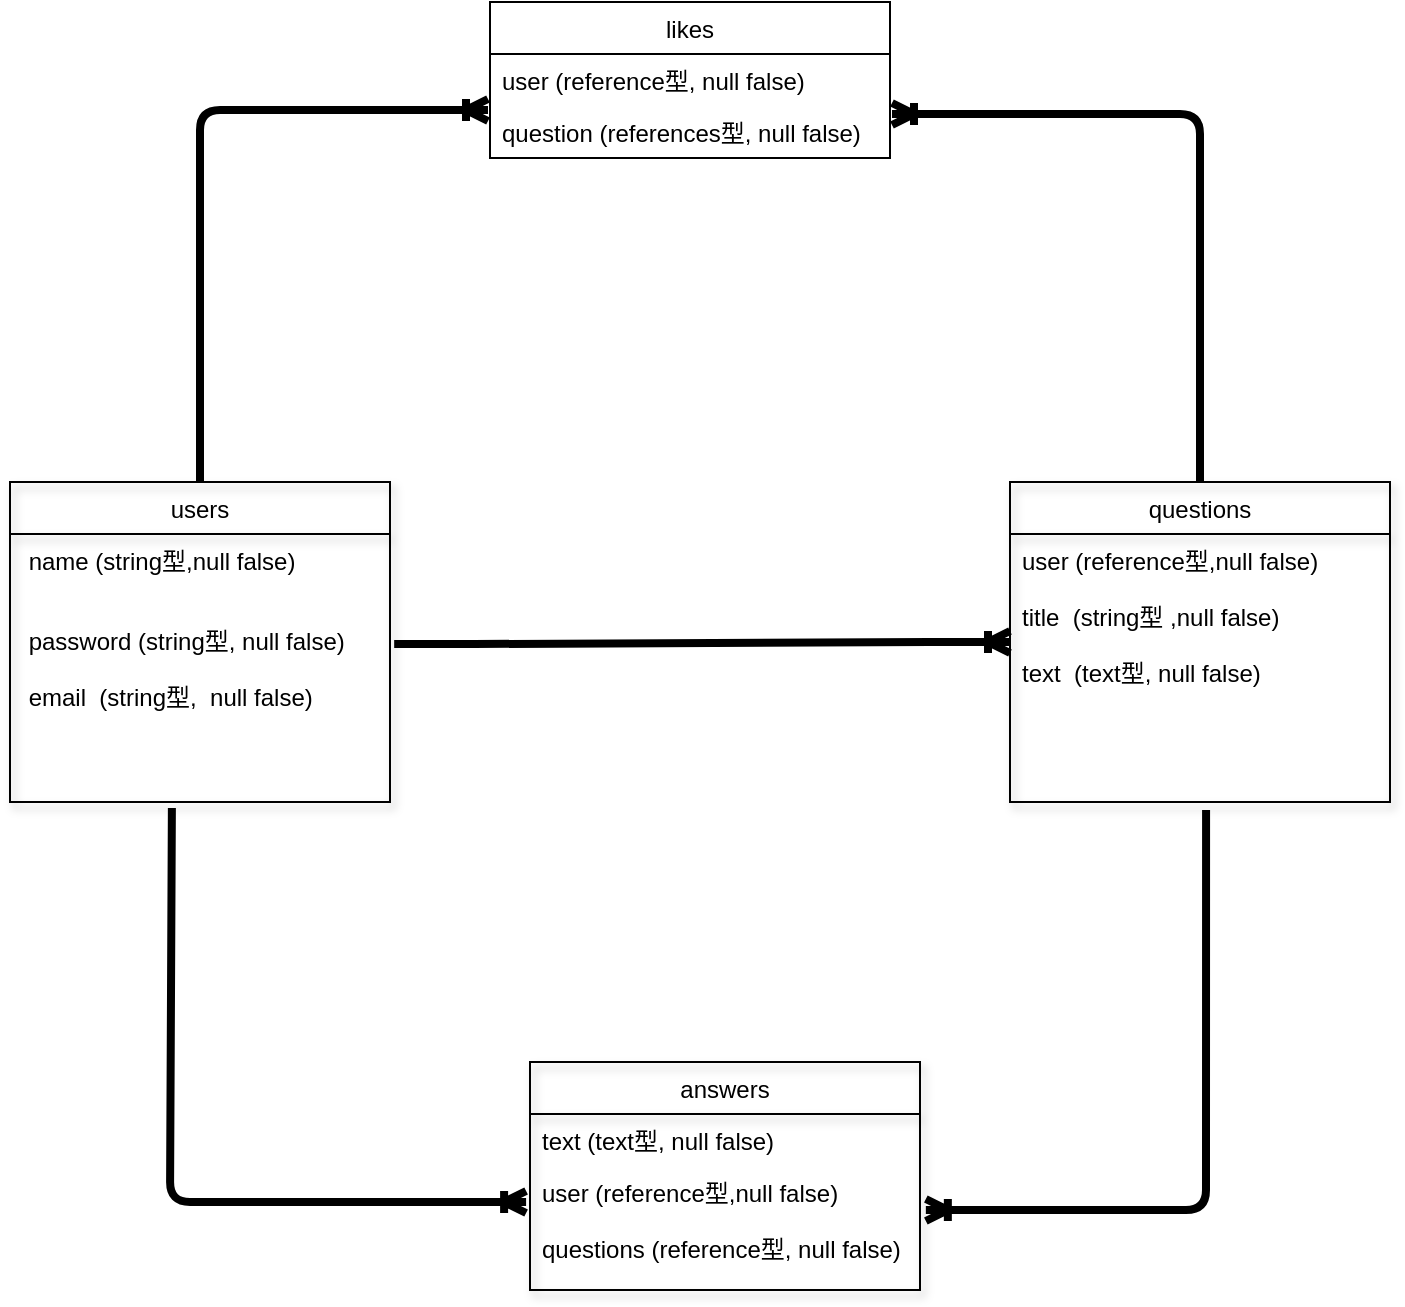 <mxfile version="13.6.5" pages="2">
    <diagram id="yX_yqX8jdpuUeVe9zCYm" name="ページ1">
        <mxGraphModel dx="728" dy="421" grid="1" gridSize="10" guides="1" tooltips="1" connect="1" arrows="1" fold="1" page="1" pageScale="1" pageWidth="827" pageHeight="1169" math="0" shadow="0">
            <root>
                <mxCell id="0"/>
                <mxCell id="1" parent="0"/>
                <mxCell id="iT-gyRg1ZKcaArUr5mcv-94" value="" style="edgeStyle=entityRelationEdgeStyle;fontSize=12;html=1;endArrow=ERoneToMany;entryX=0;entryY=0.403;entryDx=0;entryDy=0;entryPerimeter=0;strokeWidth=4;exitX=1.011;exitY=0.269;exitDx=0;exitDy=0;exitPerimeter=0;" parent="1" source="iT-gyRg1ZKcaArUr5mcv-83" target="iT-gyRg1ZKcaArUr5mcv-87" edge="1">
                    <mxGeometry width="100" height="100" relative="1" as="geometry">
                        <mxPoint x="330" y="520" as="sourcePoint"/>
                        <mxPoint x="430" y="420" as="targetPoint"/>
                    </mxGeometry>
                </mxCell>
                <mxCell id="iT-gyRg1ZKcaArUr5mcv-96" value="" style="fontSize=12;html=1;endArrow=ERoneToMany;strokeWidth=4;exitX=0.516;exitY=1.03;exitDx=0;exitDy=0;exitPerimeter=0;entryX=1.015;entryY=0.355;entryDx=0;entryDy=0;entryPerimeter=0;" parent="1" source="iT-gyRg1ZKcaArUr5mcv-87" target="iT-gyRg1ZKcaArUr5mcv-92" edge="1">
                    <mxGeometry width="100" height="100" relative="1" as="geometry">
                        <mxPoint x="470" y="730" as="sourcePoint"/>
                        <mxPoint x="570" y="630" as="targetPoint"/>
                        <Array as="points">
                            <mxPoint x="638" y="764"/>
                        </Array>
                    </mxGeometry>
                </mxCell>
                <mxCell id="iT-gyRg1ZKcaArUr5mcv-97" value="" style="fontSize=12;html=1;endArrow=ERoneToMany;strokeWidth=4;entryX=-0.01;entryY=0.29;entryDx=0;entryDy=0;exitX=0.426;exitY=1.028;exitDx=0;exitDy=0;exitPerimeter=0;entryPerimeter=0;" parent="1" source="iT-gyRg1ZKcaArUr5mcv-83" target="iT-gyRg1ZKcaArUr5mcv-92" edge="1">
                    <mxGeometry width="100" height="100" relative="1" as="geometry">
                        <mxPoint x="240" y="630" as="sourcePoint"/>
                        <mxPoint x="390" y="560" as="targetPoint"/>
                        <Array as="points">
                            <mxPoint x="120" y="760"/>
                        </Array>
                    </mxGeometry>
                </mxCell>
                <mxCell id="iT-gyRg1ZKcaArUr5mcv-85" value="questions" style="swimlane;fontStyle=0;childLayout=stackLayout;horizontal=1;startSize=26;fillColor=none;horizontalStack=0;resizeParent=1;resizeParentMax=0;resizeLast=0;collapsible=1;marginBottom=0;rounded=0;shadow=1;sketch=0;" parent="1" vertex="1">
                    <mxGeometry x="540" y="400" width="190" height="160" as="geometry"/>
                </mxCell>
                <mxCell id="iT-gyRg1ZKcaArUr5mcv-87" value="user (reference型,null false)&#10;&#10;title  (string型 ,null false)&#10;&#10;text  (text型, null false)" style="text;strokeColor=none;fillColor=none;align=left;verticalAlign=top;spacingLeft=4;spacingRight=4;overflow=hidden;rotatable=0;points=[[0,0.5],[1,0.5]];portConstraint=eastwest;" parent="iT-gyRg1ZKcaArUr5mcv-85" vertex="1">
                    <mxGeometry y="26" width="190" height="134" as="geometry"/>
                </mxCell>
                <mxCell id="iT-gyRg1ZKcaArUr5mcv-81" value="users" style="swimlane;fontStyle=0;childLayout=stackLayout;horizontal=1;startSize=26;fillColor=none;horizontalStack=0;resizeParent=1;resizeParentMax=0;resizeLast=0;collapsible=1;marginBottom=0;rounded=0;shadow=1;sketch=0;" parent="1" vertex="1">
                    <mxGeometry x="40" y="400" width="190" height="160" as="geometry"/>
                </mxCell>
                <mxCell id="iT-gyRg1ZKcaArUr5mcv-82" value=" name (string型,null false)" style="text;strokeColor=none;fillColor=none;align=left;verticalAlign=top;spacingLeft=4;spacingRight=4;overflow=hidden;rotatable=0;points=[[0,0.5],[1,0.5]];portConstraint=eastwest;" parent="iT-gyRg1ZKcaArUr5mcv-81" vertex="1">
                    <mxGeometry y="26" width="190" height="26" as="geometry"/>
                </mxCell>
                <mxCell id="iT-gyRg1ZKcaArUr5mcv-83" value="&#10; password (string型, null false)&#10;&#10; email  (string型,  null false)&#10;" style="text;strokeColor=none;fillColor=none;align=left;verticalAlign=top;spacingLeft=4;spacingRight=4;overflow=hidden;rotatable=0;points=[[0,0.5],[1,0.5]];portConstraint=eastwest;" parent="iT-gyRg1ZKcaArUr5mcv-81" vertex="1">
                    <mxGeometry y="52" width="190" height="108" as="geometry"/>
                </mxCell>
                <mxCell id="RuDV0ns_qOd5qW8-8G7y-2" value="likes" style="swimlane;fontStyle=0;childLayout=stackLayout;horizontal=1;startSize=26;fillColor=none;horizontalStack=0;resizeParent=1;resizeParentMax=0;resizeLast=0;collapsible=1;marginBottom=0;" vertex="1" parent="1">
                    <mxGeometry x="280" y="160" width="200" height="78" as="geometry"/>
                </mxCell>
                <mxCell id="RuDV0ns_qOd5qW8-8G7y-3" value="user (reference型, null false)" style="text;strokeColor=none;fillColor=none;align=left;verticalAlign=top;spacingLeft=4;spacingRight=4;overflow=hidden;rotatable=0;points=[[0,0.5],[1,0.5]];portConstraint=eastwest;" vertex="1" parent="RuDV0ns_qOd5qW8-8G7y-2">
                    <mxGeometry y="26" width="200" height="26" as="geometry"/>
                </mxCell>
                <mxCell id="RuDV0ns_qOd5qW8-8G7y-4" value="question (references型, null false)" style="text;strokeColor=none;fillColor=none;align=left;verticalAlign=top;spacingLeft=4;spacingRight=4;overflow=hidden;rotatable=0;points=[[0,0.5],[1,0.5]];portConstraint=eastwest;" vertex="1" parent="RuDV0ns_qOd5qW8-8G7y-2">
                    <mxGeometry y="52" width="200" height="26" as="geometry"/>
                </mxCell>
                <mxCell id="iT-gyRg1ZKcaArUr5mcv-89" value="answers" style="swimlane;fontStyle=0;childLayout=stackLayout;horizontal=1;startSize=26;fillColor=none;horizontalStack=0;resizeParent=1;resizeParentMax=0;resizeLast=0;collapsible=1;marginBottom=0;rounded=0;shadow=1;sketch=0;" parent="1" vertex="1">
                    <mxGeometry x="300" y="690" width="195" height="114" as="geometry"/>
                </mxCell>
                <mxCell id="iT-gyRg1ZKcaArUr5mcv-91" value="text (text型, null false)" style="text;strokeColor=none;fillColor=none;align=left;verticalAlign=top;spacingLeft=4;spacingRight=4;overflow=hidden;rotatable=0;points=[[0,0.5],[1,0.5]];portConstraint=eastwest;" parent="iT-gyRg1ZKcaArUr5mcv-89" vertex="1">
                    <mxGeometry y="26" width="195" height="26" as="geometry"/>
                </mxCell>
                <mxCell id="iT-gyRg1ZKcaArUr5mcv-92" value="user (reference型,null false)&#10;&#10;questions (reference型, null false)" style="text;strokeColor=none;fillColor=none;align=left;verticalAlign=top;spacingLeft=4;spacingRight=4;overflow=hidden;rotatable=0;points=[[0,0.5],[1,0.5]];portConstraint=eastwest;" parent="iT-gyRg1ZKcaArUr5mcv-89" vertex="1">
                    <mxGeometry y="52" width="195" height="62" as="geometry"/>
                </mxCell>
                <mxCell id="RuDV0ns_qOd5qW8-8G7y-6" value="" style="fontSize=12;html=1;endArrow=ERoneToMany;exitX=0.5;exitY=0;exitDx=0;exitDy=0;entryX=-0.005;entryY=1.077;entryDx=0;entryDy=0;entryPerimeter=0;strokeWidth=4;edgeStyle=orthogonalEdgeStyle;" edge="1" parent="1" source="iT-gyRg1ZKcaArUr5mcv-81" target="RuDV0ns_qOd5qW8-8G7y-3">
                    <mxGeometry width="100" height="100" relative="1" as="geometry">
                        <mxPoint x="110" y="330" as="sourcePoint"/>
                        <mxPoint x="210" y="230" as="targetPoint"/>
                    </mxGeometry>
                </mxCell>
                <mxCell id="RuDV0ns_qOd5qW8-8G7y-9" value="" style="edgeStyle=orthogonalEdgeStyle;fontSize=12;html=1;endArrow=ERoneToMany;strokeWidth=4;entryX=1.005;entryY=0.154;entryDx=0;entryDy=0;entryPerimeter=0;exitX=0.5;exitY=0;exitDx=0;exitDy=0;" edge="1" parent="1" source="iT-gyRg1ZKcaArUr5mcv-85" target="RuDV0ns_qOd5qW8-8G7y-4">
                    <mxGeometry width="100" height="100" relative="1" as="geometry">
                        <mxPoint x="550" y="350" as="sourcePoint"/>
                        <mxPoint x="650" y="250" as="targetPoint"/>
                    </mxGeometry>
                </mxCell>
            </root>
        </mxGraphModel>
    </diagram>
    <diagram id="U3gqhd7wp2hUfZpXkR6p" name="ページ2">
        <mxGraphModel dx="968" dy="421" grid="1" gridSize="10" guides="1" tooltips="1" connect="1" arrows="1" fold="1" page="1" pageScale="1" pageWidth="827" pageHeight="1169" math="0" shadow="0">
            <root>
                <mxCell id="XN_JLHMMr3tYMTC_3-U5-0"/>
                <mxCell id="XN_JLHMMr3tYMTC_3-U5-1" parent="XN_JLHMMr3tYMTC_3-U5-0"/>
                <mxCell id="q8jGWKGtsOJht0nI2R8Y-2" style="edgeStyle=orthogonalEdgeStyle;rounded=0;orthogonalLoop=1;jettySize=auto;html=1;exitX=0.25;exitY=1;exitDx=0;exitDy=0;entryX=0.25;entryY=0;entryDx=0;entryDy=0;" parent="XN_JLHMMr3tYMTC_3-U5-1" source="fM_XXA8-CCg5Z8n69X-C-0" target="fM_XXA8-CCg5Z8n69X-C-5" edge="1">
                    <mxGeometry relative="1" as="geometry"/>
                </mxCell>
                <mxCell id="fM_XXA8-CCg5Z8n69X-C-0" value="トップページ&lt;br&gt;index" style="rounded=0;whiteSpace=wrap;html=1;" parent="XN_JLHMMr3tYMTC_3-U5-1" vertex="1">
                    <mxGeometry x="300" y="220" width="120" height="60" as="geometry"/>
                </mxCell>
                <mxCell id="fM_XXA8-CCg5Z8n69X-C-1" value="新規質問ページ&lt;br&gt;new" style="rounded=0;whiteSpace=wrap;html=1;" parent="XN_JLHMMr3tYMTC_3-U5-1" vertex="1">
                    <mxGeometry x="300" y="80" width="120" height="60" as="geometry"/>
                </mxCell>
                <mxCell id="fM_XXA8-CCg5Z8n69X-C-2" value="・新規登録&lt;br&gt;・ログイン" style="rounded=0;whiteSpace=wrap;html=1;" parent="XN_JLHMMr3tYMTC_3-U5-1" vertex="1">
                    <mxGeometry x="70" y="220" width="120" height="60" as="geometry"/>
                </mxCell>
                <mxCell id="fM_XXA8-CCg5Z8n69X-C-3" value="投稿の&lt;br&gt;編集ページ&lt;br&gt;edit" style="rounded=0;whiteSpace=wrap;html=1;" parent="XN_JLHMMr3tYMTC_3-U5-1" vertex="1">
                    <mxGeometry x="520" y="220" width="120" height="60" as="geometry"/>
                </mxCell>
                <mxCell id="q8jGWKGtsOJht0nI2R8Y-0" style="edgeStyle=orthogonalEdgeStyle;rounded=0;orthogonalLoop=1;jettySize=auto;html=1;entryX=0.75;entryY=1;entryDx=0;entryDy=0;exitX=0.75;exitY=0;exitDx=0;exitDy=0;" parent="XN_JLHMMr3tYMTC_3-U5-1" source="fM_XXA8-CCg5Z8n69X-C-5" target="fM_XXA8-CCg5Z8n69X-C-0" edge="1">
                    <mxGeometry relative="1" as="geometry">
                        <Array as="points">
                            <mxPoint x="390" y="320"/>
                            <mxPoint x="390" y="320"/>
                        </Array>
                    </mxGeometry>
                </mxCell>
                <mxCell id="fM_XXA8-CCg5Z8n69X-C-5" value="投稿の&lt;br&gt;詳細ページ&lt;br&gt;show" style="rounded=0;whiteSpace=wrap;html=1;" parent="XN_JLHMMr3tYMTC_3-U5-1" vertex="1">
                    <mxGeometry x="300" y="360" width="120" height="60" as="geometry"/>
                </mxCell>
                <mxCell id="fM_XXA8-CCg5Z8n69X-C-6" value="回答一覧" style="rounded=0;whiteSpace=wrap;html=1;" parent="XN_JLHMMr3tYMTC_3-U5-1" vertex="1">
                    <mxGeometry x="300" y="500" width="120" height="60" as="geometry"/>
                </mxCell>
                <mxCell id="fM_XXA8-CCg5Z8n69X-C-8" value="" style="endArrow=classic;html=1;entryX=0.75;entryY=1;entryDx=0;entryDy=0;exitX=0.75;exitY=0;exitDx=0;exitDy=0;" parent="XN_JLHMMr3tYMTC_3-U5-1" source="fM_XXA8-CCg5Z8n69X-C-0" target="fM_XXA8-CCg5Z8n69X-C-1" edge="1">
                    <mxGeometry width="50" height="50" relative="1" as="geometry">
                        <mxPoint x="340" y="210" as="sourcePoint"/>
                        <mxPoint x="390" y="160" as="targetPoint"/>
                        <Array as="points">
                            <mxPoint x="390" y="180"/>
                        </Array>
                    </mxGeometry>
                </mxCell>
                <mxCell id="fM_XXA8-CCg5Z8n69X-C-10" value="" style="endArrow=classic;html=1;exitX=0.25;exitY=1;exitDx=0;exitDy=0;" parent="XN_JLHMMr3tYMTC_3-U5-1" source="fM_XXA8-CCg5Z8n69X-C-1" edge="1">
                    <mxGeometry width="50" height="50" relative="1" as="geometry">
                        <mxPoint x="310" y="190" as="sourcePoint"/>
                        <mxPoint x="330" y="216" as="targetPoint"/>
                    </mxGeometry>
                </mxCell>
                <mxCell id="fM_XXA8-CCg5Z8n69X-C-11" value="" style="endArrow=classic;html=1;exitX=0;exitY=0.25;exitDx=0;exitDy=0;entryX=1;entryY=0.25;entryDx=0;entryDy=0;" parent="XN_JLHMMr3tYMTC_3-U5-1" source="fM_XXA8-CCg5Z8n69X-C-0" target="fM_XXA8-CCg5Z8n69X-C-2" edge="1">
                    <mxGeometry width="50" height="50" relative="1" as="geometry">
                        <mxPoint x="210" y="270" as="sourcePoint"/>
                        <mxPoint x="260" y="220" as="targetPoint"/>
                    </mxGeometry>
                </mxCell>
                <mxCell id="fM_XXA8-CCg5Z8n69X-C-12" value="" style="endArrow=classic;html=1;entryX=0;entryY=0.75;entryDx=0;entryDy=0;exitX=1;exitY=0.75;exitDx=0;exitDy=0;" parent="XN_JLHMMr3tYMTC_3-U5-1" source="fM_XXA8-CCg5Z8n69X-C-2" target="fM_XXA8-CCg5Z8n69X-C-0" edge="1">
                    <mxGeometry width="50" height="50" relative="1" as="geometry">
                        <mxPoint x="220" y="300" as="sourcePoint"/>
                        <mxPoint x="270" y="250" as="targetPoint"/>
                    </mxGeometry>
                </mxCell>
                <mxCell id="fM_XXA8-CCg5Z8n69X-C-13" value="" style="endArrow=classic;html=1;entryX=0;entryY=0.5;entryDx=0;entryDy=0;exitX=1;exitY=0.5;exitDx=0;exitDy=0;" parent="XN_JLHMMr3tYMTC_3-U5-1" source="fM_XXA8-CCg5Z8n69X-C-0" target="fM_XXA8-CCg5Z8n69X-C-3" edge="1">
                    <mxGeometry width="50" height="50" relative="1" as="geometry">
                        <mxPoint x="450" y="280" as="sourcePoint"/>
                        <mxPoint x="500" y="230" as="targetPoint"/>
                    </mxGeometry>
                </mxCell>
                <mxCell id="fM_XXA8-CCg5Z8n69X-C-17" value="ユーザー詳細ページ&lt;br&gt;user.show&lt;br&gt;" style="rounded=0;whiteSpace=wrap;html=1;" parent="XN_JLHMMr3tYMTC_3-U5-1" vertex="1">
                    <mxGeometry x="520" y="80" width="120" height="60" as="geometry"/>
                </mxCell>
                <mxCell id="fM_XXA8-CCg5Z8n69X-C-18" value="" style="endArrow=classic;html=1;entryX=0;entryY=1;entryDx=0;entryDy=0;exitX=1;exitY=0;exitDx=0;exitDy=0;" parent="XN_JLHMMr3tYMTC_3-U5-1" source="fM_XXA8-CCg5Z8n69X-C-0" target="fM_XXA8-CCg5Z8n69X-C-17" edge="1">
                    <mxGeometry width="50" height="50" relative="1" as="geometry">
                        <mxPoint x="430" y="220" as="sourcePoint"/>
                        <mxPoint x="480" y="170" as="targetPoint"/>
                    </mxGeometry>
                </mxCell>
                <mxCell id="fM_XXA8-CCg5Z8n69X-C-19" value="" style="endArrow=classic;html=1;exitX=0.75;exitY=1;exitDx=0;exitDy=0;entryX=0.75;entryY=0;entryDx=0;entryDy=0;" parent="XN_JLHMMr3tYMTC_3-U5-1" source="fM_XXA8-CCg5Z8n69X-C-5" target="fM_XXA8-CCg5Z8n69X-C-6" edge="1">
                    <mxGeometry width="50" height="50" relative="1" as="geometry">
                        <mxPoint x="560" y="490" as="sourcePoint"/>
                        <mxPoint x="610" y="440" as="targetPoint"/>
                        <Array as="points"/>
                    </mxGeometry>
                </mxCell>
                <mxCell id="fM_XXA8-CCg5Z8n69X-C-20" value="" style="endArrow=classic;html=1;entryX=0.167;entryY=1;entryDx=0;entryDy=0;entryPerimeter=0;exitX=0.167;exitY=0;exitDx=0;exitDy=0;exitPerimeter=0;" parent="XN_JLHMMr3tYMTC_3-U5-1" source="fM_XXA8-CCg5Z8n69X-C-6" target="fM_XXA8-CCg5Z8n69X-C-5" edge="1">
                    <mxGeometry width="50" height="50" relative="1" as="geometry">
                        <mxPoint x="520" y="480" as="sourcePoint"/>
                        <mxPoint x="570" y="430" as="targetPoint"/>
                    </mxGeometry>
                </mxCell>
                <mxCell id="fM_XXA8-CCg5Z8n69X-C-21" value="" style="endArrow=classic;html=1;exitX=0.5;exitY=0;exitDx=0;exitDy=0;edgeStyle=orthogonalEdgeStyle;elbow=vertical;entryX=0.5;entryY=0;entryDx=0;entryDy=0;" parent="XN_JLHMMr3tYMTC_3-U5-1" source="fM_XXA8-CCg5Z8n69X-C-17" target="fM_XXA8-CCg5Z8n69X-C-1" edge="1">
                    <mxGeometry width="50" height="50" relative="1" as="geometry">
                        <mxPoint x="560" y="60" as="sourcePoint"/>
                        <mxPoint x="360" as="targetPoint"/>
                        <Array as="points">
                            <mxPoint x="580" y="40"/>
                            <mxPoint x="360" y="40"/>
                        </Array>
                    </mxGeometry>
                </mxCell>
                <mxCell id="bIT9aI99YJIASLG1ASGp-0" value="" style="endArrow=classic;html=1;exitX=1;exitY=0.5;exitDx=0;exitDy=0;edgeStyle=elbowEdgeStyle;entryX=1;entryY=0.5;entryDx=0;entryDy=0;" parent="XN_JLHMMr3tYMTC_3-U5-1" source="fM_XXA8-CCg5Z8n69X-C-5" target="fM_XXA8-CCg5Z8n69X-C-17" edge="1">
                    <mxGeometry width="50" height="50" relative="1" as="geometry">
                        <mxPoint x="670" y="420" as="sourcePoint"/>
                        <mxPoint x="720" y="110" as="targetPoint"/>
                        <Array as="points">
                            <mxPoint x="750" y="260"/>
                        </Array>
                    </mxGeometry>
                </mxCell>
            </root>
        </mxGraphModel>
    </diagram>
</mxfile>